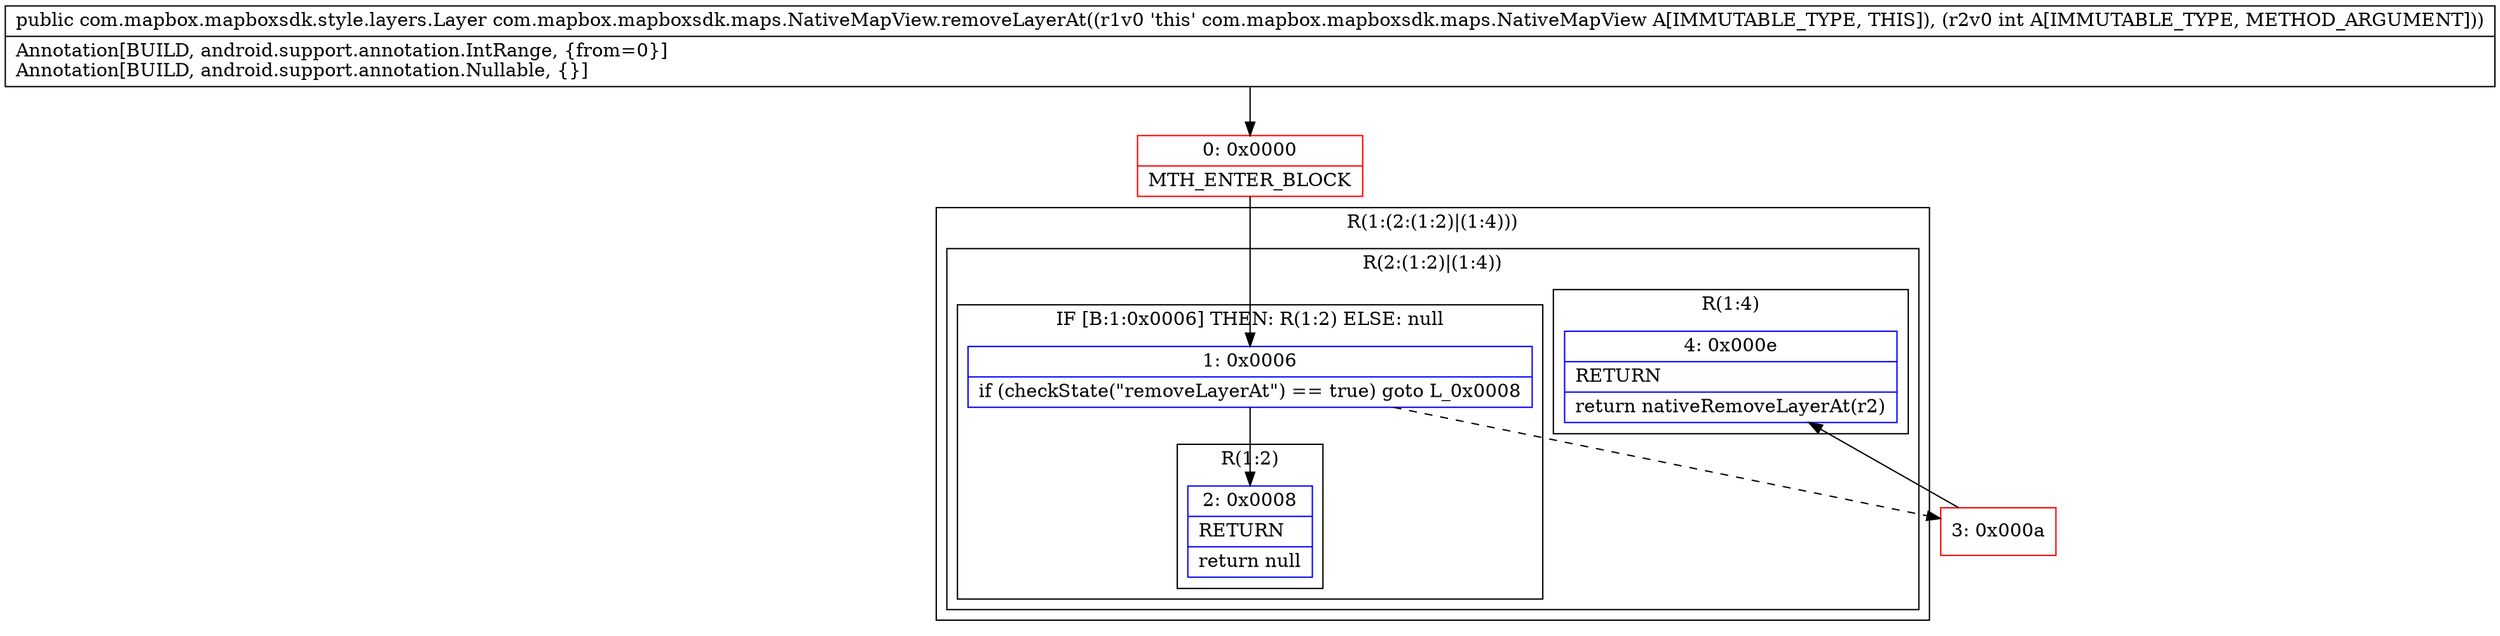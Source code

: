 digraph "CFG forcom.mapbox.mapboxsdk.maps.NativeMapView.removeLayerAt(I)Lcom\/mapbox\/mapboxsdk\/style\/layers\/Layer;" {
subgraph cluster_Region_396233261 {
label = "R(1:(2:(1:2)|(1:4)))";
node [shape=record,color=blue];
subgraph cluster_Region_621351583 {
label = "R(2:(1:2)|(1:4))";
node [shape=record,color=blue];
subgraph cluster_IfRegion_636135764 {
label = "IF [B:1:0x0006] THEN: R(1:2) ELSE: null";
node [shape=record,color=blue];
Node_1 [shape=record,label="{1\:\ 0x0006|if (checkState(\"removeLayerAt\") == true) goto L_0x0008\l}"];
subgraph cluster_Region_2107344017 {
label = "R(1:2)";
node [shape=record,color=blue];
Node_2 [shape=record,label="{2\:\ 0x0008|RETURN\l|return null\l}"];
}
}
subgraph cluster_Region_439559789 {
label = "R(1:4)";
node [shape=record,color=blue];
Node_4 [shape=record,label="{4\:\ 0x000e|RETURN\l|return nativeRemoveLayerAt(r2)\l}"];
}
}
}
Node_0 [shape=record,color=red,label="{0\:\ 0x0000|MTH_ENTER_BLOCK\l}"];
Node_3 [shape=record,color=red,label="{3\:\ 0x000a}"];
MethodNode[shape=record,label="{public com.mapbox.mapboxsdk.style.layers.Layer com.mapbox.mapboxsdk.maps.NativeMapView.removeLayerAt((r1v0 'this' com.mapbox.mapboxsdk.maps.NativeMapView A[IMMUTABLE_TYPE, THIS]), (r2v0 int A[IMMUTABLE_TYPE, METHOD_ARGUMENT]))  | Annotation[BUILD, android.support.annotation.IntRange, \{from=0\}]\lAnnotation[BUILD, android.support.annotation.Nullable, \{\}]\l}"];
MethodNode -> Node_0;
Node_1 -> Node_2;
Node_1 -> Node_3[style=dashed];
Node_0 -> Node_1;
Node_3 -> Node_4;
}

